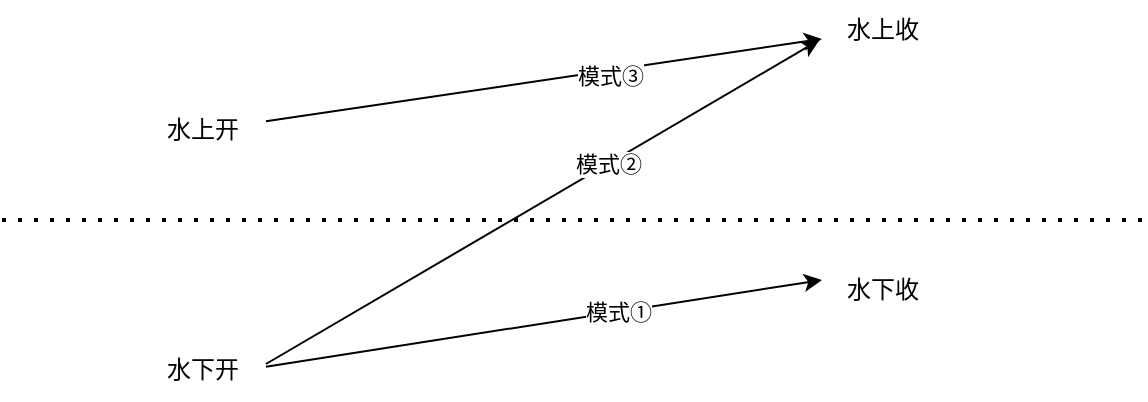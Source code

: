 <mxfile version="26.0.5">
  <diagram name="第 1 页" id="6C0p9fCiuNwuPvL1VoXc">
    <mxGraphModel dx="746" dy="469" grid="1" gridSize="10" guides="1" tooltips="1" connect="1" arrows="1" fold="1" page="1" pageScale="1" pageWidth="827" pageHeight="1169" math="0" shadow="0">
      <root>
        <mxCell id="0" />
        <mxCell id="1" parent="0" />
        <mxCell id="D4plxpy9fxAuNbjIcbzf-1" value="" style="endArrow=none;dashed=1;html=1;dashPattern=1 3;strokeWidth=2;rounded=0;" edge="1" parent="1">
          <mxGeometry width="50" height="50" relative="1" as="geometry">
            <mxPoint x="100" y="320" as="sourcePoint" />
            <mxPoint x="670" y="320" as="targetPoint" />
          </mxGeometry>
        </mxCell>
        <mxCell id="D4plxpy9fxAuNbjIcbzf-12" value="水上开" style="text;html=1;align=center;verticalAlign=middle;resizable=0;points=[];autosize=1;strokeColor=none;fillColor=none;" vertex="1" parent="1">
          <mxGeometry x="170" y="260" width="60" height="30" as="geometry" />
        </mxCell>
        <mxCell id="D4plxpy9fxAuNbjIcbzf-13" value="水下收" style="text;html=1;align=center;verticalAlign=middle;resizable=0;points=[];autosize=1;strokeColor=none;fillColor=none;" vertex="1" parent="1">
          <mxGeometry x="510" y="340" width="60" height="30" as="geometry" />
        </mxCell>
        <mxCell id="D4plxpy9fxAuNbjIcbzf-14" value="水上收" style="text;html=1;align=center;verticalAlign=middle;resizable=0;points=[];autosize=1;strokeColor=none;fillColor=none;" vertex="1" parent="1">
          <mxGeometry x="510" y="210" width="60" height="30" as="geometry" />
        </mxCell>
        <mxCell id="D4plxpy9fxAuNbjIcbzf-15" value="水下开" style="text;html=1;align=center;verticalAlign=middle;resizable=0;points=[];autosize=1;strokeColor=none;fillColor=none;" vertex="1" parent="1">
          <mxGeometry x="170" y="380" width="60" height="30" as="geometry" />
        </mxCell>
        <mxCell id="D4plxpy9fxAuNbjIcbzf-18" value="" style="endArrow=classic;html=1;rounded=0;exitX=1.033;exitY=0.356;exitDx=0;exitDy=0;exitPerimeter=0;" edge="1" parent="1" source="D4plxpy9fxAuNbjIcbzf-12" target="D4plxpy9fxAuNbjIcbzf-14">
          <mxGeometry width="50" height="50" relative="1" as="geometry">
            <mxPoint x="440" y="270" as="sourcePoint" />
            <mxPoint x="490" y="220" as="targetPoint" />
          </mxGeometry>
        </mxCell>
        <mxCell id="D4plxpy9fxAuNbjIcbzf-24" value="模式③" style="edgeLabel;html=1;align=center;verticalAlign=middle;resizable=0;points=[];" vertex="1" connectable="0" parent="D4plxpy9fxAuNbjIcbzf-18">
          <mxGeometry x="0.23" y="-2" relative="1" as="geometry">
            <mxPoint as="offset" />
          </mxGeometry>
        </mxCell>
        <mxCell id="D4plxpy9fxAuNbjIcbzf-19" value="" style="endArrow=classic;html=1;rounded=0;exitX=1.033;exitY=0.4;exitDx=0;exitDy=0;exitPerimeter=0;entryX=-0.022;entryY=0.667;entryDx=0;entryDy=0;entryPerimeter=0;" edge="1" parent="1" source="D4plxpy9fxAuNbjIcbzf-15" target="D4plxpy9fxAuNbjIcbzf-14">
          <mxGeometry width="50" height="50" relative="1" as="geometry">
            <mxPoint x="240.02" y="361.55" as="sourcePoint" />
            <mxPoint x="518.02" y="319.55" as="targetPoint" />
          </mxGeometry>
        </mxCell>
        <mxCell id="D4plxpy9fxAuNbjIcbzf-22" value="模式②" style="edgeLabel;html=1;align=center;verticalAlign=middle;resizable=0;points=[];" vertex="1" connectable="0" parent="D4plxpy9fxAuNbjIcbzf-19">
          <mxGeometry x="0.235" relative="1" as="geometry">
            <mxPoint as="offset" />
          </mxGeometry>
        </mxCell>
        <mxCell id="D4plxpy9fxAuNbjIcbzf-20" value="" style="endArrow=classic;html=1;rounded=0;exitX=1.033;exitY=0.444;exitDx=0;exitDy=0;exitPerimeter=0;entryX=0;entryY=0.333;entryDx=0;entryDy=0;entryPerimeter=0;" edge="1" parent="1" source="D4plxpy9fxAuNbjIcbzf-15" target="D4plxpy9fxAuNbjIcbzf-13">
          <mxGeometry width="50" height="50" relative="1" as="geometry">
            <mxPoint x="232" y="340.32" as="sourcePoint" />
            <mxPoint x="510" y="298.32" as="targetPoint" />
          </mxGeometry>
        </mxCell>
        <mxCell id="D4plxpy9fxAuNbjIcbzf-23" value="模式①" style="edgeLabel;html=1;align=center;verticalAlign=middle;resizable=0;points=[];" vertex="1" connectable="0" parent="D4plxpy9fxAuNbjIcbzf-20">
          <mxGeometry x="0.269" relative="1" as="geometry">
            <mxPoint x="-1" as="offset" />
          </mxGeometry>
        </mxCell>
      </root>
    </mxGraphModel>
  </diagram>
</mxfile>
